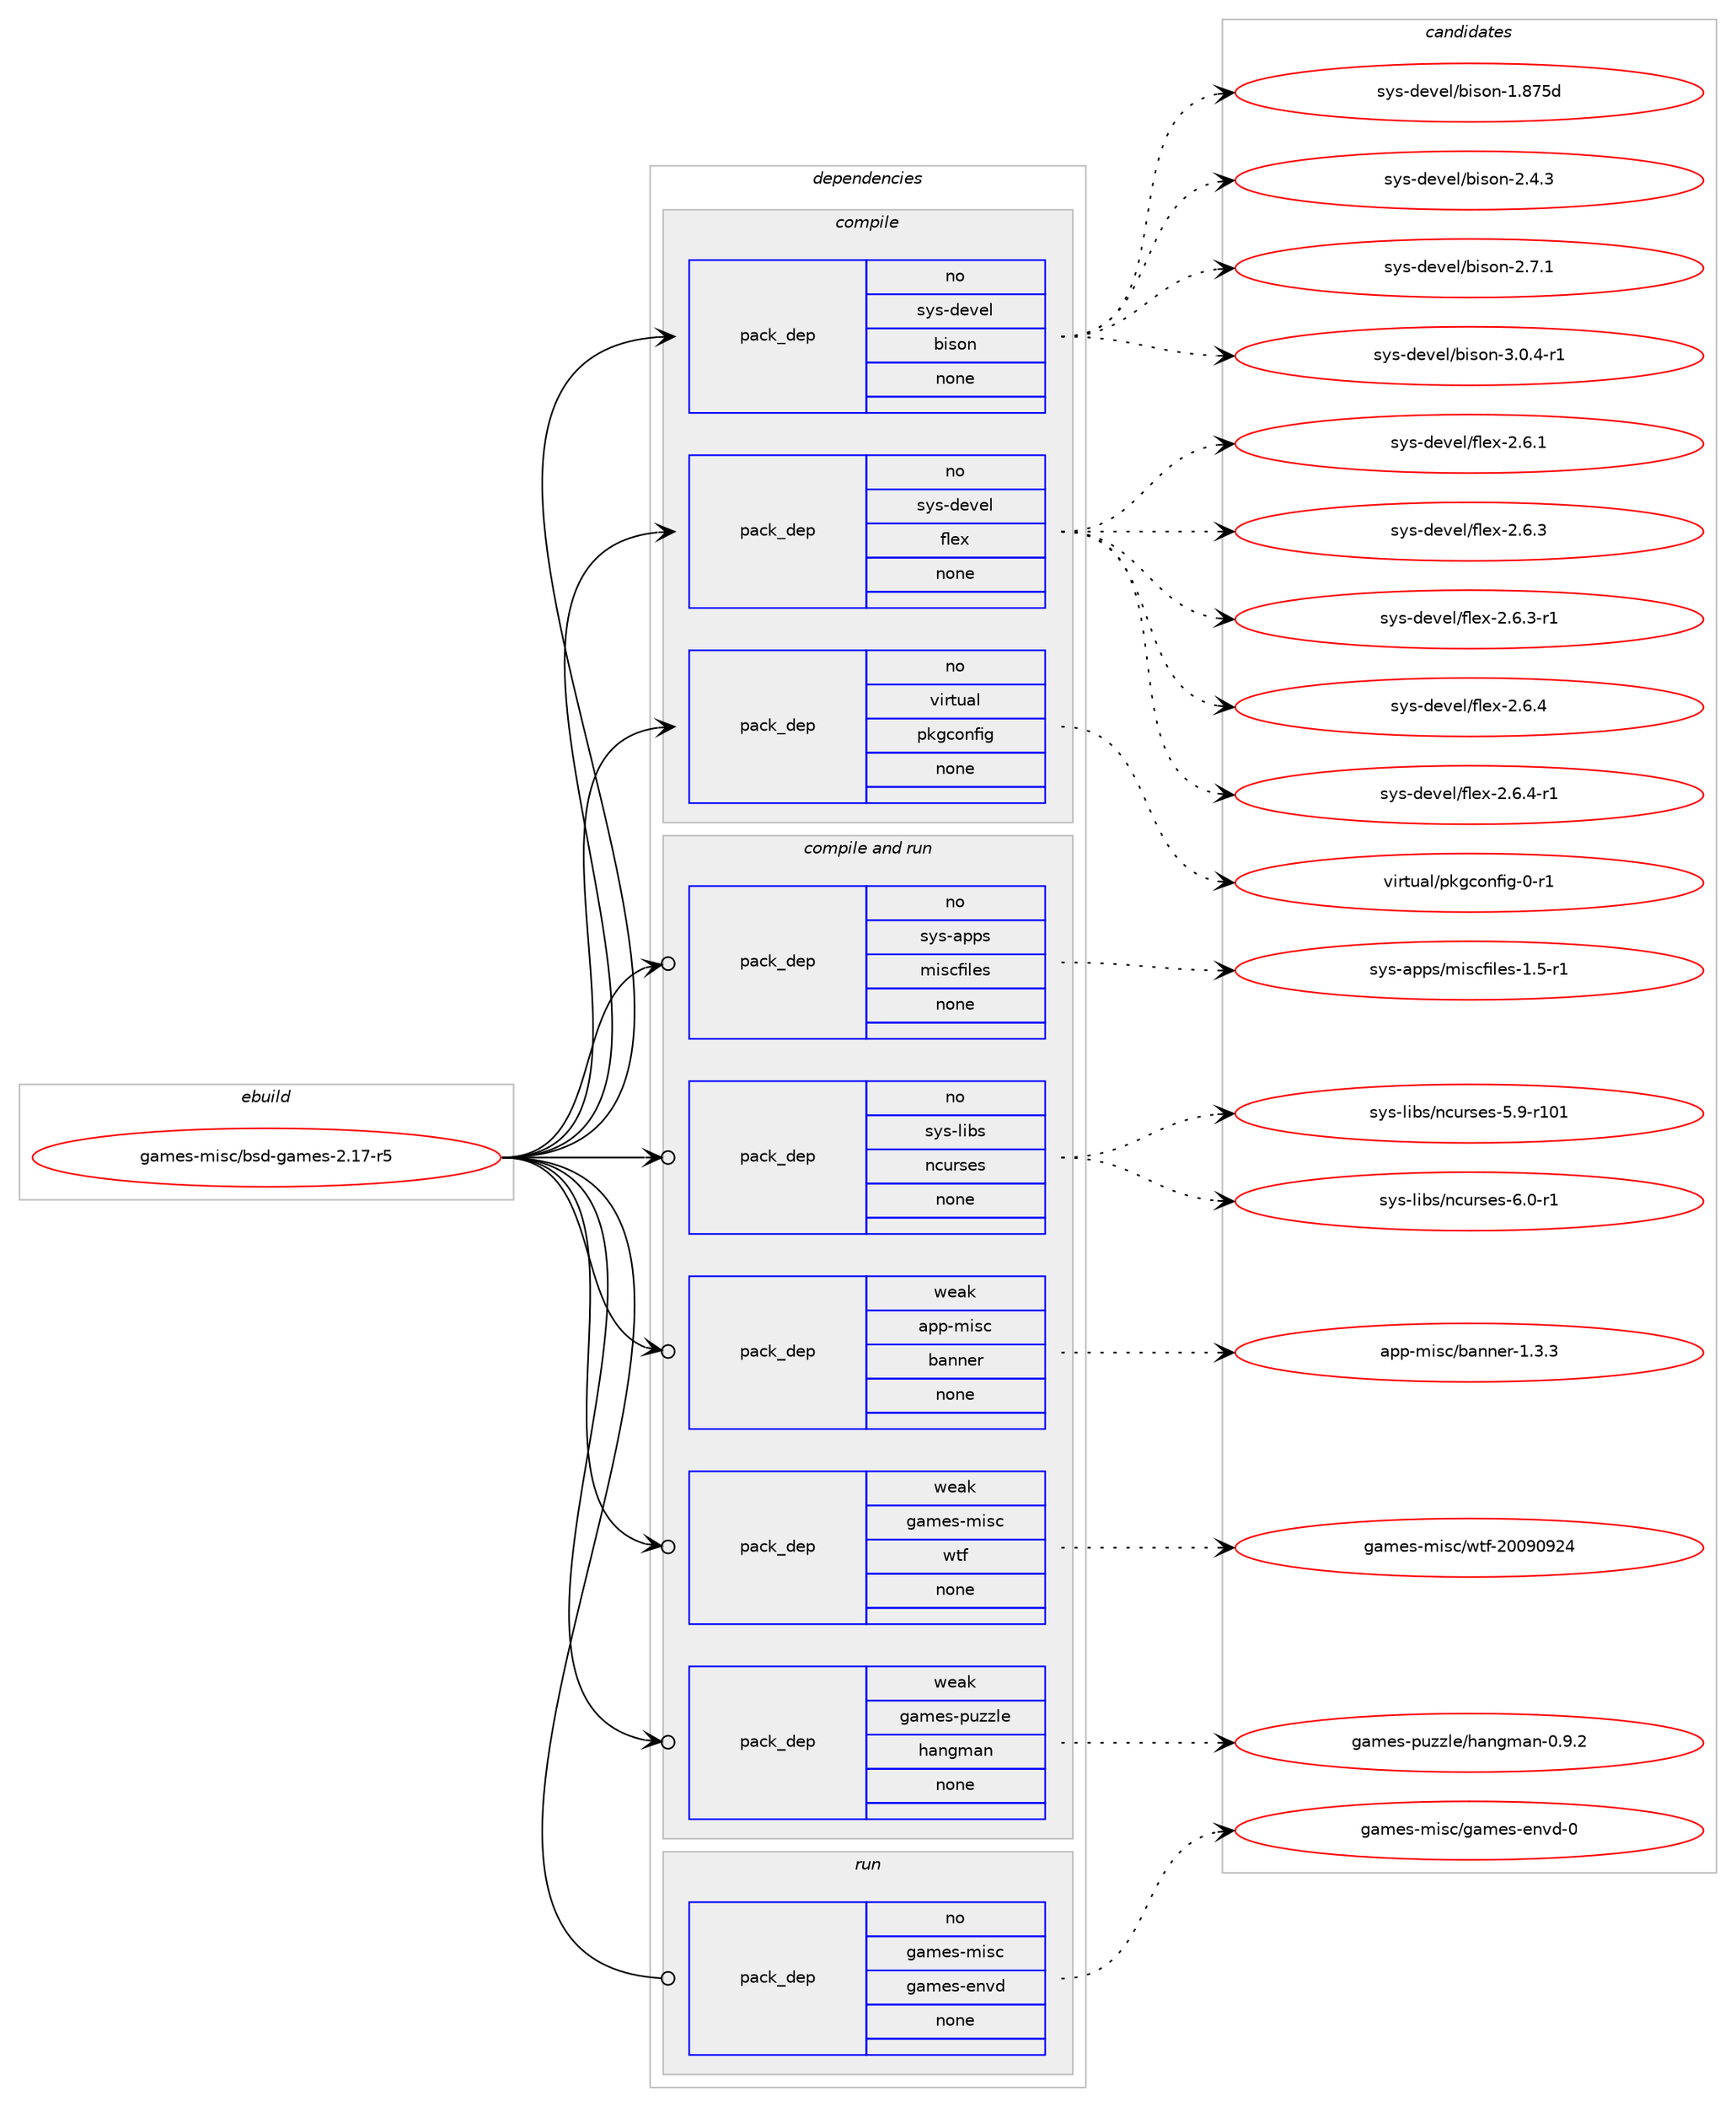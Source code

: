 digraph prolog {

# *************
# Graph options
# *************

newrank=true;
concentrate=true;
compound=true;
graph [rankdir=LR,fontname=Helvetica,fontsize=10,ranksep=1.5];#, ranksep=2.5, nodesep=0.2];
edge  [arrowhead=vee];
node  [fontname=Helvetica,fontsize=10];

# **********
# The ebuild
# **********

subgraph cluster_leftcol {
color=gray;
rank=same;
label=<<i>ebuild</i>>;
id [label="games-misc/bsd-games-2.17-r5", color=red, width=4, href="../games-misc/bsd-games-2.17-r5.svg"];
}

# ****************
# The dependencies
# ****************

subgraph cluster_midcol {
color=gray;
label=<<i>dependencies</i>>;
subgraph cluster_compile {
fillcolor="#eeeeee";
style=filled;
label=<<i>compile</i>>;
subgraph pack214901 {
dependency300307 [label=<<TABLE BORDER="0" CELLBORDER="1" CELLSPACING="0" CELLPADDING="4" WIDTH="220"><TR><TD ROWSPAN="6" CELLPADDING="30">pack_dep</TD></TR><TR><TD WIDTH="110">no</TD></TR><TR><TD>sys-devel</TD></TR><TR><TD>bison</TD></TR><TR><TD>none</TD></TR><TR><TD></TD></TR></TABLE>>, shape=none, color=blue];
}
id:e -> dependency300307:w [weight=20,style="solid",arrowhead="vee"];
subgraph pack214902 {
dependency300308 [label=<<TABLE BORDER="0" CELLBORDER="1" CELLSPACING="0" CELLPADDING="4" WIDTH="220"><TR><TD ROWSPAN="6" CELLPADDING="30">pack_dep</TD></TR><TR><TD WIDTH="110">no</TD></TR><TR><TD>sys-devel</TD></TR><TR><TD>flex</TD></TR><TR><TD>none</TD></TR><TR><TD></TD></TR></TABLE>>, shape=none, color=blue];
}
id:e -> dependency300308:w [weight=20,style="solid",arrowhead="vee"];
subgraph pack214903 {
dependency300309 [label=<<TABLE BORDER="0" CELLBORDER="1" CELLSPACING="0" CELLPADDING="4" WIDTH="220"><TR><TD ROWSPAN="6" CELLPADDING="30">pack_dep</TD></TR><TR><TD WIDTH="110">no</TD></TR><TR><TD>virtual</TD></TR><TR><TD>pkgconfig</TD></TR><TR><TD>none</TD></TR><TR><TD></TD></TR></TABLE>>, shape=none, color=blue];
}
id:e -> dependency300309:w [weight=20,style="solid",arrowhead="vee"];
}
subgraph cluster_compileandrun {
fillcolor="#eeeeee";
style=filled;
label=<<i>compile and run</i>>;
subgraph pack214904 {
dependency300310 [label=<<TABLE BORDER="0" CELLBORDER="1" CELLSPACING="0" CELLPADDING="4" WIDTH="220"><TR><TD ROWSPAN="6" CELLPADDING="30">pack_dep</TD></TR><TR><TD WIDTH="110">no</TD></TR><TR><TD>sys-apps</TD></TR><TR><TD>miscfiles</TD></TR><TR><TD>none</TD></TR><TR><TD></TD></TR></TABLE>>, shape=none, color=blue];
}
id:e -> dependency300310:w [weight=20,style="solid",arrowhead="odotvee"];
subgraph pack214905 {
dependency300311 [label=<<TABLE BORDER="0" CELLBORDER="1" CELLSPACING="0" CELLPADDING="4" WIDTH="220"><TR><TD ROWSPAN="6" CELLPADDING="30">pack_dep</TD></TR><TR><TD WIDTH="110">no</TD></TR><TR><TD>sys-libs</TD></TR><TR><TD>ncurses</TD></TR><TR><TD>none</TD></TR><TR><TD></TD></TR></TABLE>>, shape=none, color=blue];
}
id:e -> dependency300311:w [weight=20,style="solid",arrowhead="odotvee"];
subgraph pack214906 {
dependency300312 [label=<<TABLE BORDER="0" CELLBORDER="1" CELLSPACING="0" CELLPADDING="4" WIDTH="220"><TR><TD ROWSPAN="6" CELLPADDING="30">pack_dep</TD></TR><TR><TD WIDTH="110">weak</TD></TR><TR><TD>app-misc</TD></TR><TR><TD>banner</TD></TR><TR><TD>none</TD></TR><TR><TD></TD></TR></TABLE>>, shape=none, color=blue];
}
id:e -> dependency300312:w [weight=20,style="solid",arrowhead="odotvee"];
subgraph pack214907 {
dependency300313 [label=<<TABLE BORDER="0" CELLBORDER="1" CELLSPACING="0" CELLPADDING="4" WIDTH="220"><TR><TD ROWSPAN="6" CELLPADDING="30">pack_dep</TD></TR><TR><TD WIDTH="110">weak</TD></TR><TR><TD>games-misc</TD></TR><TR><TD>wtf</TD></TR><TR><TD>none</TD></TR><TR><TD></TD></TR></TABLE>>, shape=none, color=blue];
}
id:e -> dependency300313:w [weight=20,style="solid",arrowhead="odotvee"];
subgraph pack214908 {
dependency300314 [label=<<TABLE BORDER="0" CELLBORDER="1" CELLSPACING="0" CELLPADDING="4" WIDTH="220"><TR><TD ROWSPAN="6" CELLPADDING="30">pack_dep</TD></TR><TR><TD WIDTH="110">weak</TD></TR><TR><TD>games-puzzle</TD></TR><TR><TD>hangman</TD></TR><TR><TD>none</TD></TR><TR><TD></TD></TR></TABLE>>, shape=none, color=blue];
}
id:e -> dependency300314:w [weight=20,style="solid",arrowhead="odotvee"];
}
subgraph cluster_run {
fillcolor="#eeeeee";
style=filled;
label=<<i>run</i>>;
subgraph pack214909 {
dependency300315 [label=<<TABLE BORDER="0" CELLBORDER="1" CELLSPACING="0" CELLPADDING="4" WIDTH="220"><TR><TD ROWSPAN="6" CELLPADDING="30">pack_dep</TD></TR><TR><TD WIDTH="110">no</TD></TR><TR><TD>games-misc</TD></TR><TR><TD>games-envd</TD></TR><TR><TD>none</TD></TR><TR><TD></TD></TR></TABLE>>, shape=none, color=blue];
}
id:e -> dependency300315:w [weight=20,style="solid",arrowhead="odot"];
}
}

# **************
# The candidates
# **************

subgraph cluster_choices {
rank=same;
color=gray;
label=<<i>candidates</i>>;

subgraph choice214901 {
color=black;
nodesep=1;
choice115121115451001011181011084798105115111110454946565553100 [label="sys-devel/bison-1.875d", color=red, width=4,href="../sys-devel/bison-1.875d.svg"];
choice115121115451001011181011084798105115111110455046524651 [label="sys-devel/bison-2.4.3", color=red, width=4,href="../sys-devel/bison-2.4.3.svg"];
choice115121115451001011181011084798105115111110455046554649 [label="sys-devel/bison-2.7.1", color=red, width=4,href="../sys-devel/bison-2.7.1.svg"];
choice1151211154510010111810110847981051151111104551464846524511449 [label="sys-devel/bison-3.0.4-r1", color=red, width=4,href="../sys-devel/bison-3.0.4-r1.svg"];
dependency300307:e -> choice115121115451001011181011084798105115111110454946565553100:w [style=dotted,weight="100"];
dependency300307:e -> choice115121115451001011181011084798105115111110455046524651:w [style=dotted,weight="100"];
dependency300307:e -> choice115121115451001011181011084798105115111110455046554649:w [style=dotted,weight="100"];
dependency300307:e -> choice1151211154510010111810110847981051151111104551464846524511449:w [style=dotted,weight="100"];
}
subgraph choice214902 {
color=black;
nodesep=1;
choice1151211154510010111810110847102108101120455046544649 [label="sys-devel/flex-2.6.1", color=red, width=4,href="../sys-devel/flex-2.6.1.svg"];
choice1151211154510010111810110847102108101120455046544651 [label="sys-devel/flex-2.6.3", color=red, width=4,href="../sys-devel/flex-2.6.3.svg"];
choice11512111545100101118101108471021081011204550465446514511449 [label="sys-devel/flex-2.6.3-r1", color=red, width=4,href="../sys-devel/flex-2.6.3-r1.svg"];
choice1151211154510010111810110847102108101120455046544652 [label="sys-devel/flex-2.6.4", color=red, width=4,href="../sys-devel/flex-2.6.4.svg"];
choice11512111545100101118101108471021081011204550465446524511449 [label="sys-devel/flex-2.6.4-r1", color=red, width=4,href="../sys-devel/flex-2.6.4-r1.svg"];
dependency300308:e -> choice1151211154510010111810110847102108101120455046544649:w [style=dotted,weight="100"];
dependency300308:e -> choice1151211154510010111810110847102108101120455046544651:w [style=dotted,weight="100"];
dependency300308:e -> choice11512111545100101118101108471021081011204550465446514511449:w [style=dotted,weight="100"];
dependency300308:e -> choice1151211154510010111810110847102108101120455046544652:w [style=dotted,weight="100"];
dependency300308:e -> choice11512111545100101118101108471021081011204550465446524511449:w [style=dotted,weight="100"];
}
subgraph choice214903 {
color=black;
nodesep=1;
choice11810511411611797108471121071039911111010210510345484511449 [label="virtual/pkgconfig-0-r1", color=red, width=4,href="../virtual/pkgconfig-0-r1.svg"];
dependency300309:e -> choice11810511411611797108471121071039911111010210510345484511449:w [style=dotted,weight="100"];
}
subgraph choice214904 {
color=black;
nodesep=1;
choice11512111545971121121154710910511599102105108101115454946534511449 [label="sys-apps/miscfiles-1.5-r1", color=red, width=4,href="../sys-apps/miscfiles-1.5-r1.svg"];
dependency300310:e -> choice11512111545971121121154710910511599102105108101115454946534511449:w [style=dotted,weight="100"];
}
subgraph choice214905 {
color=black;
nodesep=1;
choice115121115451081059811547110991171141151011154553465745114494849 [label="sys-libs/ncurses-5.9-r101", color=red, width=4,href="../sys-libs/ncurses-5.9-r101.svg"];
choice11512111545108105981154711099117114115101115455446484511449 [label="sys-libs/ncurses-6.0-r1", color=red, width=4,href="../sys-libs/ncurses-6.0-r1.svg"];
dependency300311:e -> choice115121115451081059811547110991171141151011154553465745114494849:w [style=dotted,weight="100"];
dependency300311:e -> choice11512111545108105981154711099117114115101115455446484511449:w [style=dotted,weight="100"];
}
subgraph choice214906 {
color=black;
nodesep=1;
choice971121124510910511599479897110110101114454946514651 [label="app-misc/banner-1.3.3", color=red, width=4,href="../app-misc/banner-1.3.3.svg"];
dependency300312:e -> choice971121124510910511599479897110110101114454946514651:w [style=dotted,weight="100"];
}
subgraph choice214907 {
color=black;
nodesep=1;
choice10397109101115451091051159947119116102455048485748575052 [label="games-misc/wtf-20090924", color=red, width=4,href="../games-misc/wtf-20090924.svg"];
dependency300313:e -> choice10397109101115451091051159947119116102455048485748575052:w [style=dotted,weight="100"];
}
subgraph choice214908 {
color=black;
nodesep=1;
choice1039710910111545112117122122108101471049711010310997110454846574650 [label="games-puzzle/hangman-0.9.2", color=red, width=4,href="../games-puzzle/hangman-0.9.2.svg"];
dependency300314:e -> choice1039710910111545112117122122108101471049711010310997110454846574650:w [style=dotted,weight="100"];
}
subgraph choice214909 {
color=black;
nodesep=1;
choice1039710910111545109105115994710397109101115451011101181004548 [label="games-misc/games-envd-0", color=red, width=4,href="../games-misc/games-envd-0.svg"];
dependency300315:e -> choice1039710910111545109105115994710397109101115451011101181004548:w [style=dotted,weight="100"];
}
}

}
